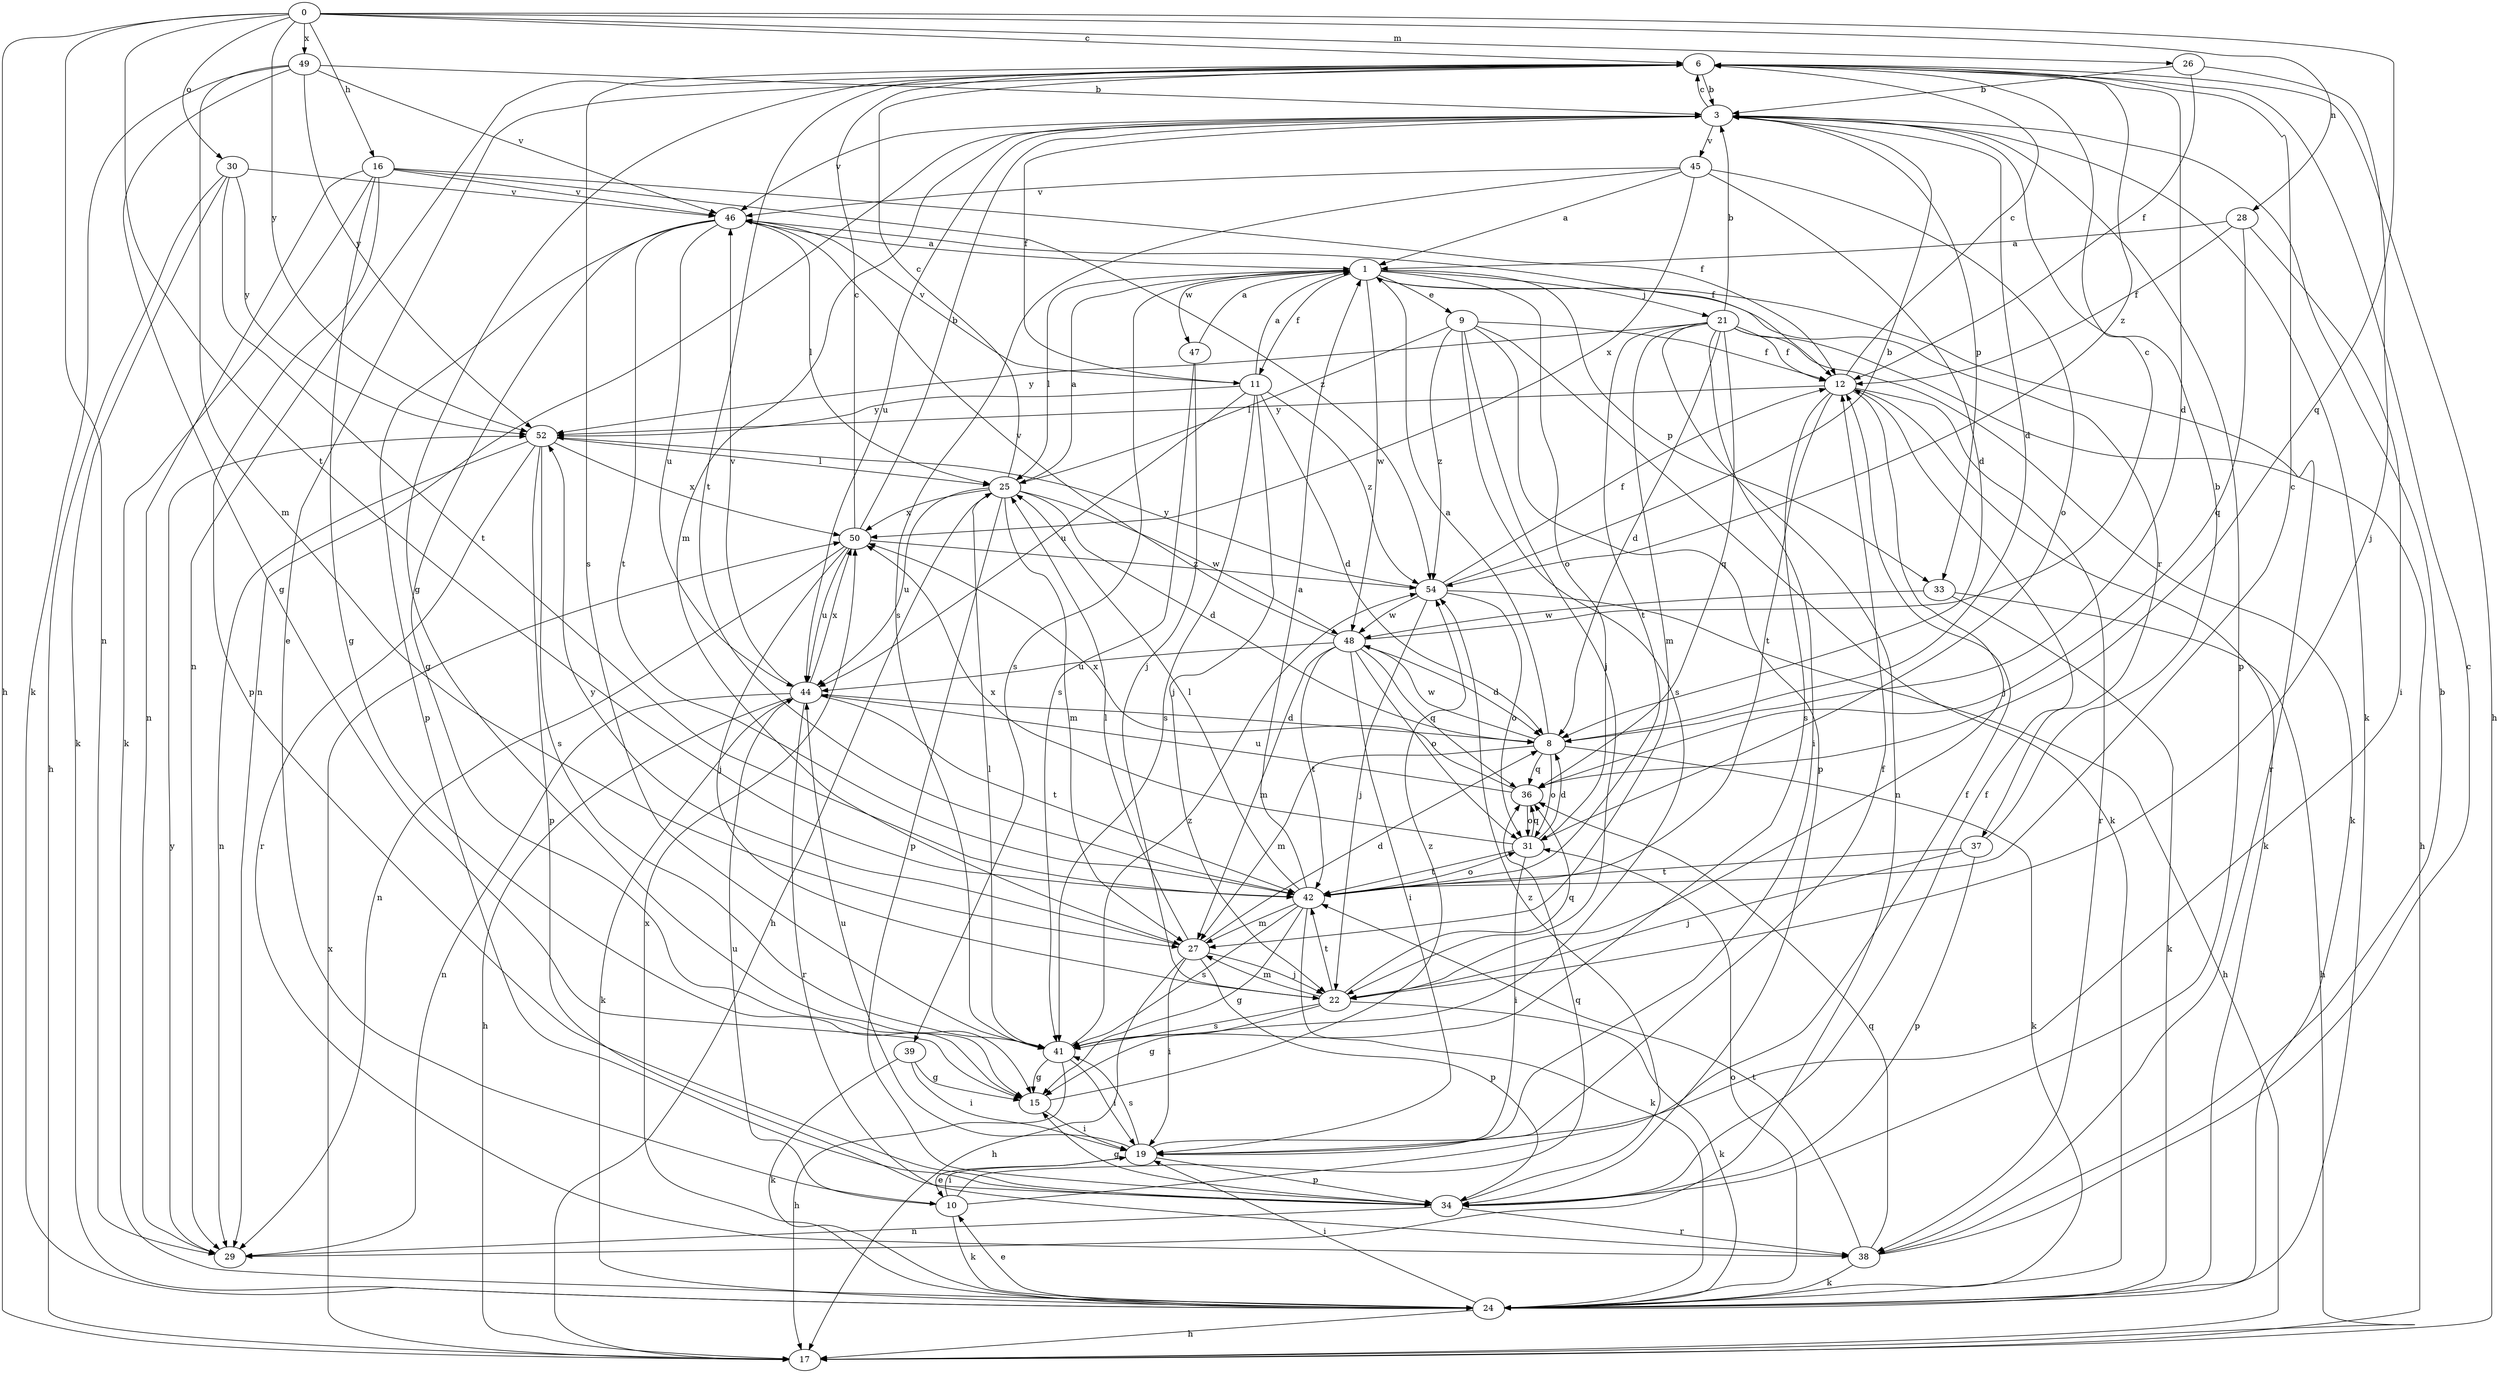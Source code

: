 strict digraph  {
0;
1;
3;
6;
8;
9;
10;
11;
12;
15;
16;
17;
19;
21;
22;
24;
25;
26;
27;
28;
29;
30;
31;
33;
34;
36;
37;
38;
39;
41;
42;
44;
45;
46;
47;
48;
49;
50;
52;
54;
0 -> 6  [label=c];
0 -> 16  [label=h];
0 -> 17  [label=h];
0 -> 26  [label=m];
0 -> 28  [label=n];
0 -> 29  [label=n];
0 -> 30  [label=o];
0 -> 36  [label=q];
0 -> 42  [label=t];
0 -> 49  [label=x];
0 -> 52  [label=y];
1 -> 9  [label=e];
1 -> 11  [label=f];
1 -> 21  [label=j];
1 -> 25  [label=l];
1 -> 31  [label=o];
1 -> 33  [label=p];
1 -> 37  [label=r];
1 -> 38  [label=r];
1 -> 39  [label=s];
1 -> 47  [label=w];
1 -> 48  [label=w];
3 -> 6  [label=c];
3 -> 8  [label=d];
3 -> 11  [label=f];
3 -> 24  [label=k];
3 -> 27  [label=m];
3 -> 29  [label=n];
3 -> 33  [label=p];
3 -> 34  [label=p];
3 -> 44  [label=u];
3 -> 45  [label=v];
3 -> 46  [label=v];
6 -> 3  [label=b];
6 -> 8  [label=d];
6 -> 10  [label=e];
6 -> 15  [label=g];
6 -> 17  [label=h];
6 -> 29  [label=n];
6 -> 41  [label=s];
6 -> 42  [label=t];
6 -> 54  [label=z];
8 -> 1  [label=a];
8 -> 24  [label=k];
8 -> 27  [label=m];
8 -> 31  [label=o];
8 -> 36  [label=q];
8 -> 48  [label=w];
9 -> 12  [label=f];
9 -> 22  [label=j];
9 -> 24  [label=k];
9 -> 25  [label=l];
9 -> 34  [label=p];
9 -> 41  [label=s];
9 -> 54  [label=z];
10 -> 12  [label=f];
10 -> 19  [label=i];
10 -> 24  [label=k];
10 -> 36  [label=q];
10 -> 44  [label=u];
11 -> 1  [label=a];
11 -> 8  [label=d];
11 -> 22  [label=j];
11 -> 41  [label=s];
11 -> 44  [label=u];
11 -> 46  [label=v];
11 -> 52  [label=y];
11 -> 54  [label=z];
12 -> 6  [label=c];
12 -> 22  [label=j];
12 -> 24  [label=k];
12 -> 38  [label=r];
12 -> 41  [label=s];
12 -> 42  [label=t];
12 -> 52  [label=y];
15 -> 19  [label=i];
15 -> 54  [label=z];
16 -> 12  [label=f];
16 -> 15  [label=g];
16 -> 24  [label=k];
16 -> 29  [label=n];
16 -> 34  [label=p];
16 -> 46  [label=v];
16 -> 54  [label=z];
17 -> 50  [label=x];
19 -> 10  [label=e];
19 -> 12  [label=f];
19 -> 34  [label=p];
19 -> 41  [label=s];
19 -> 44  [label=u];
21 -> 3  [label=b];
21 -> 8  [label=d];
21 -> 12  [label=f];
21 -> 17  [label=h];
21 -> 19  [label=i];
21 -> 24  [label=k];
21 -> 27  [label=m];
21 -> 29  [label=n];
21 -> 36  [label=q];
21 -> 42  [label=t];
21 -> 52  [label=y];
22 -> 15  [label=g];
22 -> 24  [label=k];
22 -> 27  [label=m];
22 -> 36  [label=q];
22 -> 41  [label=s];
22 -> 42  [label=t];
24 -> 10  [label=e];
24 -> 17  [label=h];
24 -> 19  [label=i];
24 -> 31  [label=o];
24 -> 50  [label=x];
25 -> 1  [label=a];
25 -> 6  [label=c];
25 -> 8  [label=d];
25 -> 17  [label=h];
25 -> 27  [label=m];
25 -> 34  [label=p];
25 -> 44  [label=u];
25 -> 48  [label=w];
25 -> 50  [label=x];
26 -> 3  [label=b];
26 -> 12  [label=f];
26 -> 22  [label=j];
27 -> 8  [label=d];
27 -> 17  [label=h];
27 -> 19  [label=i];
27 -> 22  [label=j];
27 -> 25  [label=l];
27 -> 34  [label=p];
27 -> 52  [label=y];
28 -> 1  [label=a];
28 -> 12  [label=f];
28 -> 19  [label=i];
28 -> 36  [label=q];
29 -> 52  [label=y];
30 -> 17  [label=h];
30 -> 24  [label=k];
30 -> 42  [label=t];
30 -> 46  [label=v];
30 -> 52  [label=y];
31 -> 8  [label=d];
31 -> 19  [label=i];
31 -> 36  [label=q];
31 -> 42  [label=t];
31 -> 50  [label=x];
33 -> 17  [label=h];
33 -> 24  [label=k];
33 -> 48  [label=w];
34 -> 12  [label=f];
34 -> 15  [label=g];
34 -> 29  [label=n];
34 -> 38  [label=r];
34 -> 54  [label=z];
36 -> 31  [label=o];
36 -> 44  [label=u];
36 -> 50  [label=x];
37 -> 3  [label=b];
37 -> 22  [label=j];
37 -> 34  [label=p];
37 -> 42  [label=t];
38 -> 3  [label=b];
38 -> 6  [label=c];
38 -> 24  [label=k];
38 -> 36  [label=q];
38 -> 42  [label=t];
39 -> 15  [label=g];
39 -> 19  [label=i];
39 -> 24  [label=k];
41 -> 15  [label=g];
41 -> 17  [label=h];
41 -> 19  [label=i];
41 -> 25  [label=l];
41 -> 54  [label=z];
42 -> 1  [label=a];
42 -> 6  [label=c];
42 -> 15  [label=g];
42 -> 24  [label=k];
42 -> 25  [label=l];
42 -> 27  [label=m];
42 -> 31  [label=o];
42 -> 41  [label=s];
44 -> 8  [label=d];
44 -> 17  [label=h];
44 -> 24  [label=k];
44 -> 29  [label=n];
44 -> 38  [label=r];
44 -> 42  [label=t];
44 -> 46  [label=v];
44 -> 50  [label=x];
45 -> 1  [label=a];
45 -> 8  [label=d];
45 -> 31  [label=o];
45 -> 41  [label=s];
45 -> 46  [label=v];
45 -> 50  [label=x];
46 -> 1  [label=a];
46 -> 12  [label=f];
46 -> 15  [label=g];
46 -> 25  [label=l];
46 -> 34  [label=p];
46 -> 42  [label=t];
46 -> 44  [label=u];
47 -> 1  [label=a];
47 -> 22  [label=j];
47 -> 41  [label=s];
48 -> 6  [label=c];
48 -> 8  [label=d];
48 -> 19  [label=i];
48 -> 27  [label=m];
48 -> 31  [label=o];
48 -> 36  [label=q];
48 -> 42  [label=t];
48 -> 44  [label=u];
48 -> 46  [label=v];
49 -> 3  [label=b];
49 -> 15  [label=g];
49 -> 24  [label=k];
49 -> 27  [label=m];
49 -> 46  [label=v];
49 -> 52  [label=y];
50 -> 3  [label=b];
50 -> 6  [label=c];
50 -> 22  [label=j];
50 -> 29  [label=n];
50 -> 44  [label=u];
50 -> 54  [label=z];
52 -> 25  [label=l];
52 -> 29  [label=n];
52 -> 34  [label=p];
52 -> 38  [label=r];
52 -> 41  [label=s];
52 -> 50  [label=x];
54 -> 3  [label=b];
54 -> 12  [label=f];
54 -> 17  [label=h];
54 -> 22  [label=j];
54 -> 31  [label=o];
54 -> 48  [label=w];
54 -> 52  [label=y];
}

